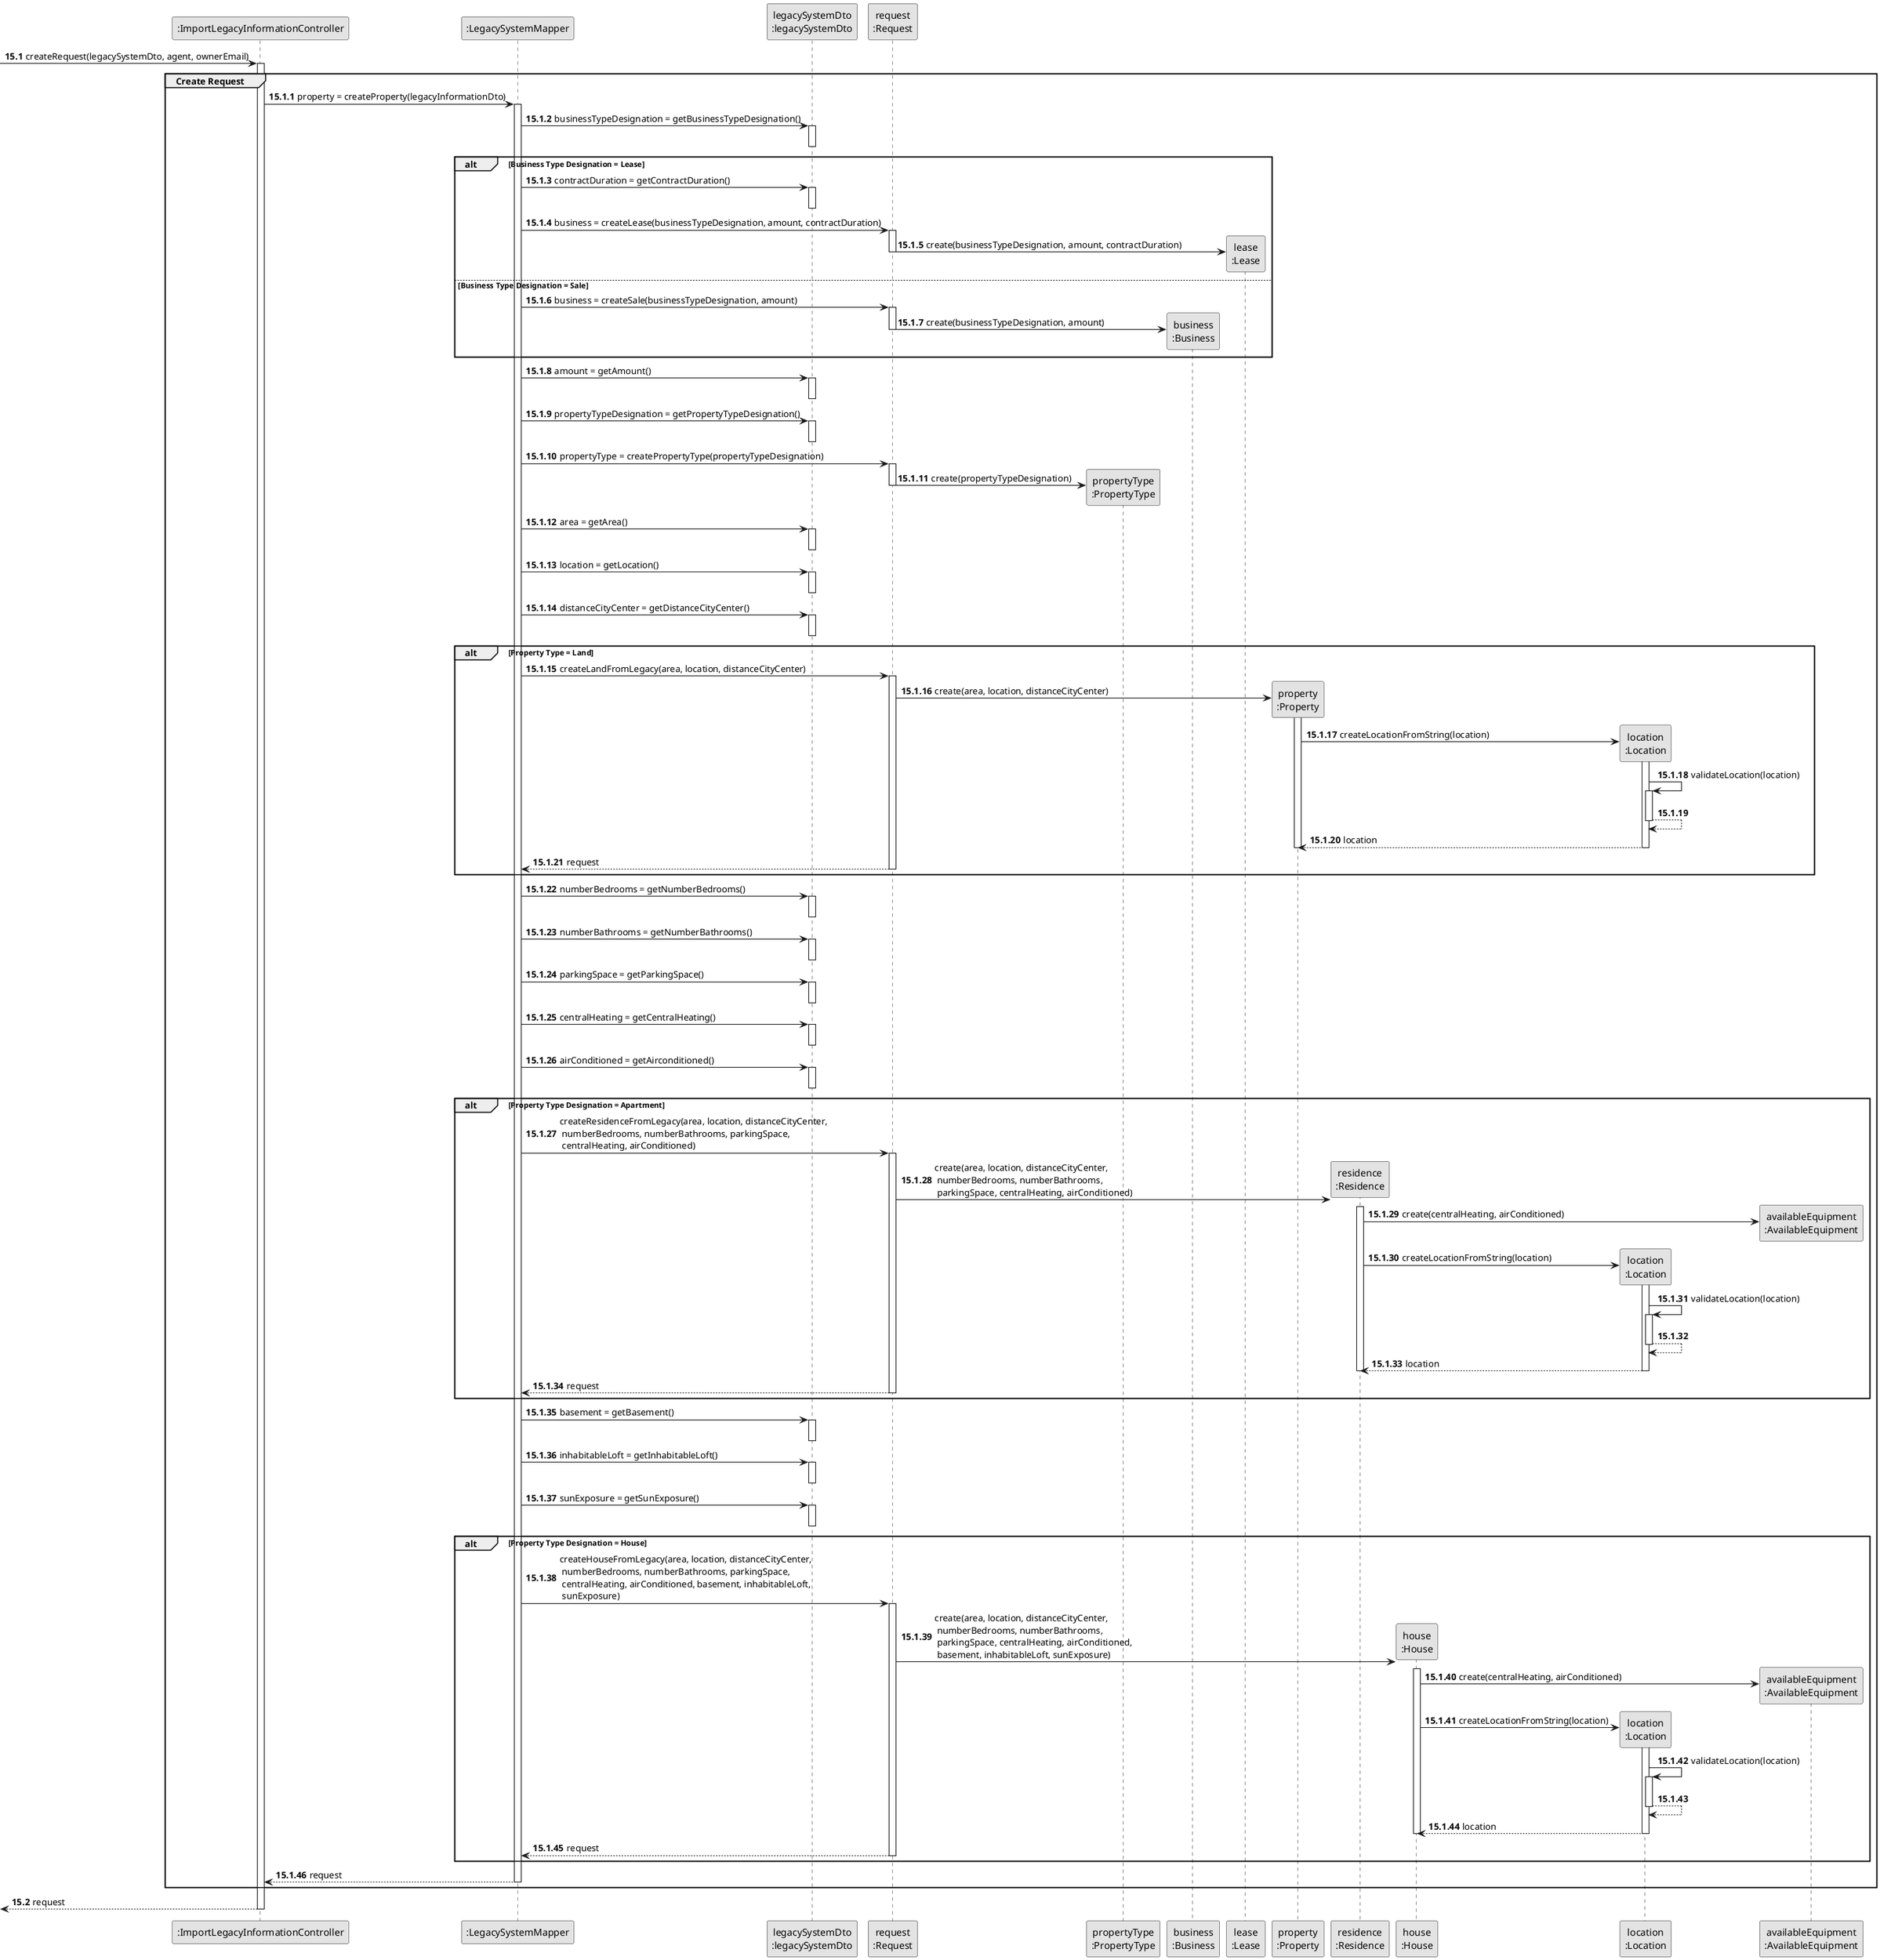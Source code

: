 @startuml
skinparam monochrome true
skinparam packageStyle rectangle
skinparam shadowing false

participant ":ImportLegacyInformationController" as CTRL
participant ":LegacySystemMapper" as MAPPER
participant "legacySystemDto\n:legacySystemDto" as DTO
participant "request\n:Request" as REQUEST
participant "propertyType\n:PropertyType" as PROPTYPE
participant "business\n:Business" as BUSINESS
participant "lease\n:Lease" as LEASE
participant "property\n:Property" as PROPERTY
participant "residence\n:Residence" as RESIDENCE
participant "house\n:House" as HOUSE
participant "location\n:Location" as LOCATION
participant "availableEquipment\n:AvailableEquipment" as AEQUIP


autonumber 15.1

    -> CTRL: createRequest(legacySystemDto, agent, ownerEmail)

     activate CTRL

autonumber 15.1.1

    group Create Request

    CTRL -> MAPPER : property = createProperty(legacyInformationDto)
    activate MAPPER

    MAPPER -> DTO : businessTypeDesignation = getBusinessTypeDesignation()
    activate DTO
    deactivate DTO

    alt Business Type Designation = Lease
        MAPPER -> DTO : contractDuration = getContractDuration()
        activate DTO
        deactivate DTO

    MAPPER -> REQUEST : business = createLease(businessTypeDesignation, amount, contractDuration)
    activate REQUEST

        REQUEST -> LEASE** : create(businessTypeDesignation, amount, contractDuration)
    deactivate REQUEST

    else Business Type Designation = Sale

    MAPPER -> REQUEST : business = createSale(businessTypeDesignation, amount)
    activate REQUEST

        REQUEST -> BUSINESS** : create(businessTypeDesignation, amount)
    deactivate REQUEST

    end alt

    MAPPER -> DTO : amount = getAmount()
    activate DTO
    deactivate DTO

    MAPPER -> DTO : propertyTypeDesignation = getPropertyTypeDesignation()
    activate DTO
    deactivate DTO

     MAPPER -> REQUEST : propertyType = createPropertyType(propertyTypeDesignation)
     activate REQUEST

         REQUEST -> PROPTYPE** : create(propertyTypeDesignation)
     deactivate REQUEST

    MAPPER -> DTO : area = getArea()
    activate DTO
    deactivate DTO

    MAPPER -> DTO : location = getLocation()
    activate DTO
    deactivate DTO

    MAPPER -> DTO : distanceCityCenter = getDistanceCityCenter()
    activate DTO
    deactivate DTO

    alt Property Type = Land

        MAPPER -> REQUEST : createLandFromLegacy(area, location, distanceCityCenter)
        activate REQUEST

        REQUEST -> PROPERTY** : create(area, location, distanceCityCenter)

        activate PROPERTY

            PROPERTY -> LOCATION** : createLocationFromString(location)
            activate LOCATION

            LOCATION -> LOCATION : validateLocation(location)
                activate LOCATION

                LOCATION --> LOCATION
            deactivate LOCATION

                LOCATION --> PROPERTY : location
            deactivate LOCATION

        deactivate PROPERTY

        REQUEST --> MAPPER : request
        deactivate REQUEST

    end alt

    MAPPER -> DTO : numberBedrooms = getNumberBedrooms()
    activate DTO
    deactivate DTO

    MAPPER -> DTO : numberBathrooms = getNumberBathrooms()
    activate DTO
    deactivate DTO

    MAPPER -> DTO : parkingSpace = getParkingSpace()
    activate DTO
    deactivate DTO

    MAPPER -> DTO : centralHeating = getCentralHeating()
    activate DTO
    deactivate DTO

    MAPPER -> DTO : airConditioned = getAirconditioned()
    activate DTO
    deactivate DTO


    alt Property Type Designation = Apartment

        MAPPER -> REQUEST : createResidenceFromLegacy(area, location, distanceCityCenter,\n numberBedrooms, numberBathrooms, parkingSpace,\n centralHeating, airConditioned)
        activate REQUEST

        REQUEST -> RESIDENCE** : create(area, location, distanceCityCenter,\n numberBedrooms, numberBathrooms,\n parkingSpace, centralHeating, airConditioned)
        activate RESIDENCE

        RESIDENCE -> AEQUIP** : create(centralHeating, airConditioned)

        RESIDENCE -> LOCATION** : createLocationFromString(location)
        activate LOCATION

        LOCATION -> LOCATION : validateLocation(location)
        activate LOCATION

            LOCATION --> LOCATION
        deactivate LOCATION

            LOCATION --> RESIDENCE : location
        deactivate LOCATION

        deactivate RESIDENCE

        REQUEST --> MAPPER : request
        deactivate REQUEST

    end alt

    MAPPER -> DTO : basement = getBasement()
    activate DTO
    deactivate DTO

    MAPPER -> DTO : inhabitableLoft = getInhabitableLoft()
    activate DTO
    deactivate DTO

    MAPPER -> DTO : sunExposure = getSunExposure()
    activate DTO
    deactivate DTO


    alt Property Type Designation = House

        MAPPER -> REQUEST : createHouseFromLegacy(area, location, distanceCityCenter,\n numberBedrooms, numberBathrooms, parkingSpace,\n centralHeating, airConditioned, basement, inhabitableLoft,\n sunExposure)
        activate REQUEST

        REQUEST -> HOUSE** : create(area, location, distanceCityCenter,\n numberBedrooms, numberBathrooms,\n parkingSpace, centralHeating, airConditioned,\n basement, inhabitableLoft, sunExposure)
        activate HOUSE

        HOUSE -> AEQUIP** : create(centralHeating, airConditioned)

        HOUSE -> LOCATION** : createLocationFromString(location)
        activate LOCATION

        LOCATION -> LOCATION : validateLocation(location)
        activate LOCATION

            LOCATION --> LOCATION
        deactivate LOCATION

            LOCATION --> HOUSE : location
        deactivate LOCATION

        deactivate HOUSE

            REQUEST --> MAPPER : request
        deactivate REQUEST

    end alt

        MAPPER --> CTRL : request
    deactivate MAPPER

    end group

autonumber 15.2

    <-- CTRL: request
    deactivate CTRL


@enduml
